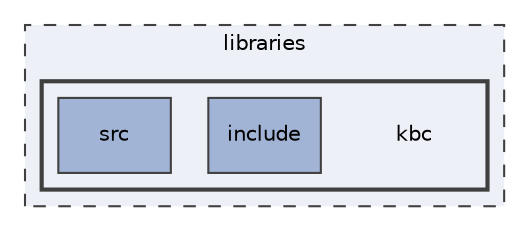 digraph "libraries/kbc"
{
 // LATEX_PDF_SIZE
  edge [fontname="Helvetica",fontsize="10",labelfontname="Helvetica",labelfontsize="10"];
  node [fontname="Helvetica",fontsize="10",shape=record];
  compound=true
  subgraph clusterdir_bc0718b08fb2015b8e59c47b2805f60c {
    graph [ bgcolor="#edf0f7", pencolor="grey25", style="filled,dashed,", label="libraries", fontname="Helvetica", fontsize="10", URL="dir_bc0718b08fb2015b8e59c47b2805f60c.html"]
  subgraph clusterdir_982af5c857dccf81cb188b2dddb89550 {
    graph [ bgcolor="#edf0f7", pencolor="grey25", style="filled,bold,", label="", fontname="Helvetica", fontsize="10", URL="dir_982af5c857dccf81cb188b2dddb89550.html"]
    dir_982af5c857dccf81cb188b2dddb89550 [shape=plaintext, label="kbc"];
  dir_0e09e11c444f28fb314c8ff999d5b4af [shape=box, label="include", style="filled,", fillcolor="#a2b4d6", color="grey25", URL="dir_0e09e11c444f28fb314c8ff999d5b4af.html"];
  dir_16189bd36b85bd5e068388c9d23b8c9f [shape=box, label="src", style="filled,", fillcolor="#a2b4d6", color="grey25", URL="dir_16189bd36b85bd5e068388c9d23b8c9f.html"];
  }
  }
}
